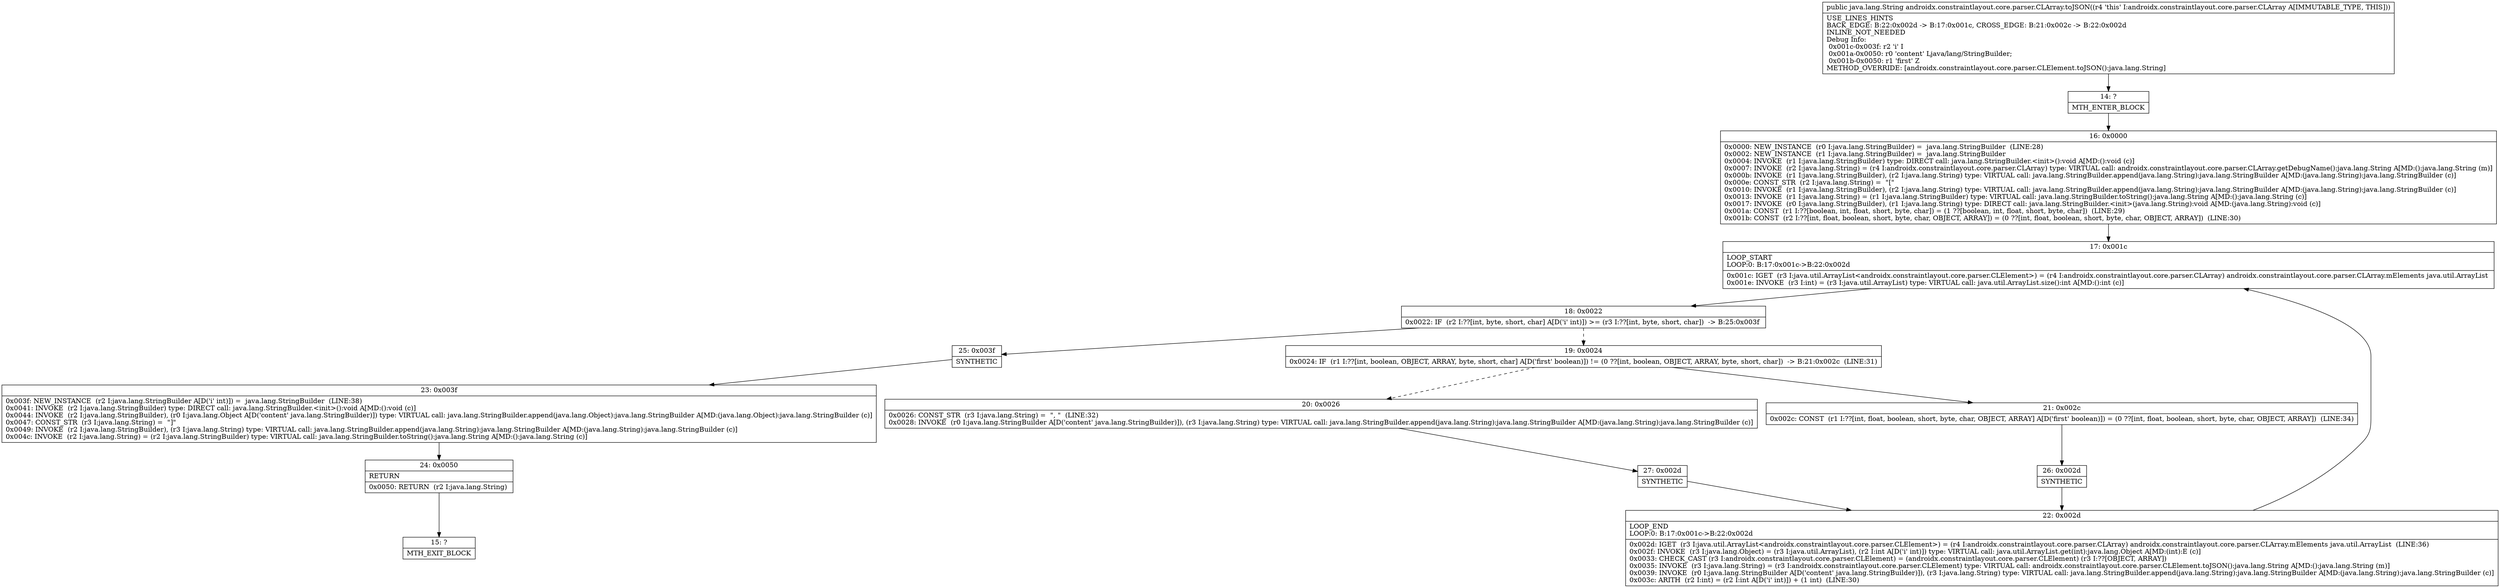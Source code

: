 digraph "CFG forandroidx.constraintlayout.core.parser.CLArray.toJSON()Ljava\/lang\/String;" {
Node_14 [shape=record,label="{14\:\ ?|MTH_ENTER_BLOCK\l}"];
Node_16 [shape=record,label="{16\:\ 0x0000|0x0000: NEW_INSTANCE  (r0 I:java.lang.StringBuilder) =  java.lang.StringBuilder  (LINE:28)\l0x0002: NEW_INSTANCE  (r1 I:java.lang.StringBuilder) =  java.lang.StringBuilder \l0x0004: INVOKE  (r1 I:java.lang.StringBuilder) type: DIRECT call: java.lang.StringBuilder.\<init\>():void A[MD:():void (c)]\l0x0007: INVOKE  (r2 I:java.lang.String) = (r4 I:androidx.constraintlayout.core.parser.CLArray) type: VIRTUAL call: androidx.constraintlayout.core.parser.CLArray.getDebugName():java.lang.String A[MD:():java.lang.String (m)]\l0x000b: INVOKE  (r1 I:java.lang.StringBuilder), (r2 I:java.lang.String) type: VIRTUAL call: java.lang.StringBuilder.append(java.lang.String):java.lang.StringBuilder A[MD:(java.lang.String):java.lang.StringBuilder (c)]\l0x000e: CONST_STR  (r2 I:java.lang.String) =  \"[\" \l0x0010: INVOKE  (r1 I:java.lang.StringBuilder), (r2 I:java.lang.String) type: VIRTUAL call: java.lang.StringBuilder.append(java.lang.String):java.lang.StringBuilder A[MD:(java.lang.String):java.lang.StringBuilder (c)]\l0x0013: INVOKE  (r1 I:java.lang.String) = (r1 I:java.lang.StringBuilder) type: VIRTUAL call: java.lang.StringBuilder.toString():java.lang.String A[MD:():java.lang.String (c)]\l0x0017: INVOKE  (r0 I:java.lang.StringBuilder), (r1 I:java.lang.String) type: DIRECT call: java.lang.StringBuilder.\<init\>(java.lang.String):void A[MD:(java.lang.String):void (c)]\l0x001a: CONST  (r1 I:??[boolean, int, float, short, byte, char]) = (1 ??[boolean, int, float, short, byte, char])  (LINE:29)\l0x001b: CONST  (r2 I:??[int, float, boolean, short, byte, char, OBJECT, ARRAY]) = (0 ??[int, float, boolean, short, byte, char, OBJECT, ARRAY])  (LINE:30)\l}"];
Node_17 [shape=record,label="{17\:\ 0x001c|LOOP_START\lLOOP:0: B:17:0x001c\-\>B:22:0x002d\l|0x001c: IGET  (r3 I:java.util.ArrayList\<androidx.constraintlayout.core.parser.CLElement\>) = (r4 I:androidx.constraintlayout.core.parser.CLArray) androidx.constraintlayout.core.parser.CLArray.mElements java.util.ArrayList \l0x001e: INVOKE  (r3 I:int) = (r3 I:java.util.ArrayList) type: VIRTUAL call: java.util.ArrayList.size():int A[MD:():int (c)]\l}"];
Node_18 [shape=record,label="{18\:\ 0x0022|0x0022: IF  (r2 I:??[int, byte, short, char] A[D('i' int)]) \>= (r3 I:??[int, byte, short, char])  \-\> B:25:0x003f \l}"];
Node_19 [shape=record,label="{19\:\ 0x0024|0x0024: IF  (r1 I:??[int, boolean, OBJECT, ARRAY, byte, short, char] A[D('first' boolean)]) != (0 ??[int, boolean, OBJECT, ARRAY, byte, short, char])  \-\> B:21:0x002c  (LINE:31)\l}"];
Node_20 [shape=record,label="{20\:\ 0x0026|0x0026: CONST_STR  (r3 I:java.lang.String) =  \", \"  (LINE:32)\l0x0028: INVOKE  (r0 I:java.lang.StringBuilder A[D('content' java.lang.StringBuilder)]), (r3 I:java.lang.String) type: VIRTUAL call: java.lang.StringBuilder.append(java.lang.String):java.lang.StringBuilder A[MD:(java.lang.String):java.lang.StringBuilder (c)]\l}"];
Node_27 [shape=record,label="{27\:\ 0x002d|SYNTHETIC\l}"];
Node_22 [shape=record,label="{22\:\ 0x002d|LOOP_END\lLOOP:0: B:17:0x001c\-\>B:22:0x002d\l|0x002d: IGET  (r3 I:java.util.ArrayList\<androidx.constraintlayout.core.parser.CLElement\>) = (r4 I:androidx.constraintlayout.core.parser.CLArray) androidx.constraintlayout.core.parser.CLArray.mElements java.util.ArrayList  (LINE:36)\l0x002f: INVOKE  (r3 I:java.lang.Object) = (r3 I:java.util.ArrayList), (r2 I:int A[D('i' int)]) type: VIRTUAL call: java.util.ArrayList.get(int):java.lang.Object A[MD:(int):E (c)]\l0x0033: CHECK_CAST (r3 I:androidx.constraintlayout.core.parser.CLElement) = (androidx.constraintlayout.core.parser.CLElement) (r3 I:??[OBJECT, ARRAY]) \l0x0035: INVOKE  (r3 I:java.lang.String) = (r3 I:androidx.constraintlayout.core.parser.CLElement) type: VIRTUAL call: androidx.constraintlayout.core.parser.CLElement.toJSON():java.lang.String A[MD:():java.lang.String (m)]\l0x0039: INVOKE  (r0 I:java.lang.StringBuilder A[D('content' java.lang.StringBuilder)]), (r3 I:java.lang.String) type: VIRTUAL call: java.lang.StringBuilder.append(java.lang.String):java.lang.StringBuilder A[MD:(java.lang.String):java.lang.StringBuilder (c)]\l0x003c: ARITH  (r2 I:int) = (r2 I:int A[D('i' int)]) + (1 int)  (LINE:30)\l}"];
Node_21 [shape=record,label="{21\:\ 0x002c|0x002c: CONST  (r1 I:??[int, float, boolean, short, byte, char, OBJECT, ARRAY] A[D('first' boolean)]) = (0 ??[int, float, boolean, short, byte, char, OBJECT, ARRAY])  (LINE:34)\l}"];
Node_26 [shape=record,label="{26\:\ 0x002d|SYNTHETIC\l}"];
Node_25 [shape=record,label="{25\:\ 0x003f|SYNTHETIC\l}"];
Node_23 [shape=record,label="{23\:\ 0x003f|0x003f: NEW_INSTANCE  (r2 I:java.lang.StringBuilder A[D('i' int)]) =  java.lang.StringBuilder  (LINE:38)\l0x0041: INVOKE  (r2 I:java.lang.StringBuilder) type: DIRECT call: java.lang.StringBuilder.\<init\>():void A[MD:():void (c)]\l0x0044: INVOKE  (r2 I:java.lang.StringBuilder), (r0 I:java.lang.Object A[D('content' java.lang.StringBuilder)]) type: VIRTUAL call: java.lang.StringBuilder.append(java.lang.Object):java.lang.StringBuilder A[MD:(java.lang.Object):java.lang.StringBuilder (c)]\l0x0047: CONST_STR  (r3 I:java.lang.String) =  \"]\" \l0x0049: INVOKE  (r2 I:java.lang.StringBuilder), (r3 I:java.lang.String) type: VIRTUAL call: java.lang.StringBuilder.append(java.lang.String):java.lang.StringBuilder A[MD:(java.lang.String):java.lang.StringBuilder (c)]\l0x004c: INVOKE  (r2 I:java.lang.String) = (r2 I:java.lang.StringBuilder) type: VIRTUAL call: java.lang.StringBuilder.toString():java.lang.String A[MD:():java.lang.String (c)]\l}"];
Node_24 [shape=record,label="{24\:\ 0x0050|RETURN\l|0x0050: RETURN  (r2 I:java.lang.String) \l}"];
Node_15 [shape=record,label="{15\:\ ?|MTH_EXIT_BLOCK\l}"];
MethodNode[shape=record,label="{public java.lang.String androidx.constraintlayout.core.parser.CLArray.toJSON((r4 'this' I:androidx.constraintlayout.core.parser.CLArray A[IMMUTABLE_TYPE, THIS]))  | USE_LINES_HINTS\lBACK_EDGE: B:22:0x002d \-\> B:17:0x001c, CROSS_EDGE: B:21:0x002c \-\> B:22:0x002d\lINLINE_NOT_NEEDED\lDebug Info:\l  0x001c\-0x003f: r2 'i' I\l  0x001a\-0x0050: r0 'content' Ljava\/lang\/StringBuilder;\l  0x001b\-0x0050: r1 'first' Z\lMETHOD_OVERRIDE: [androidx.constraintlayout.core.parser.CLElement.toJSON():java.lang.String]\l}"];
MethodNode -> Node_14;Node_14 -> Node_16;
Node_16 -> Node_17;
Node_17 -> Node_18;
Node_18 -> Node_19[style=dashed];
Node_18 -> Node_25;
Node_19 -> Node_20[style=dashed];
Node_19 -> Node_21;
Node_20 -> Node_27;
Node_27 -> Node_22;
Node_22 -> Node_17;
Node_21 -> Node_26;
Node_26 -> Node_22;
Node_25 -> Node_23;
Node_23 -> Node_24;
Node_24 -> Node_15;
}

